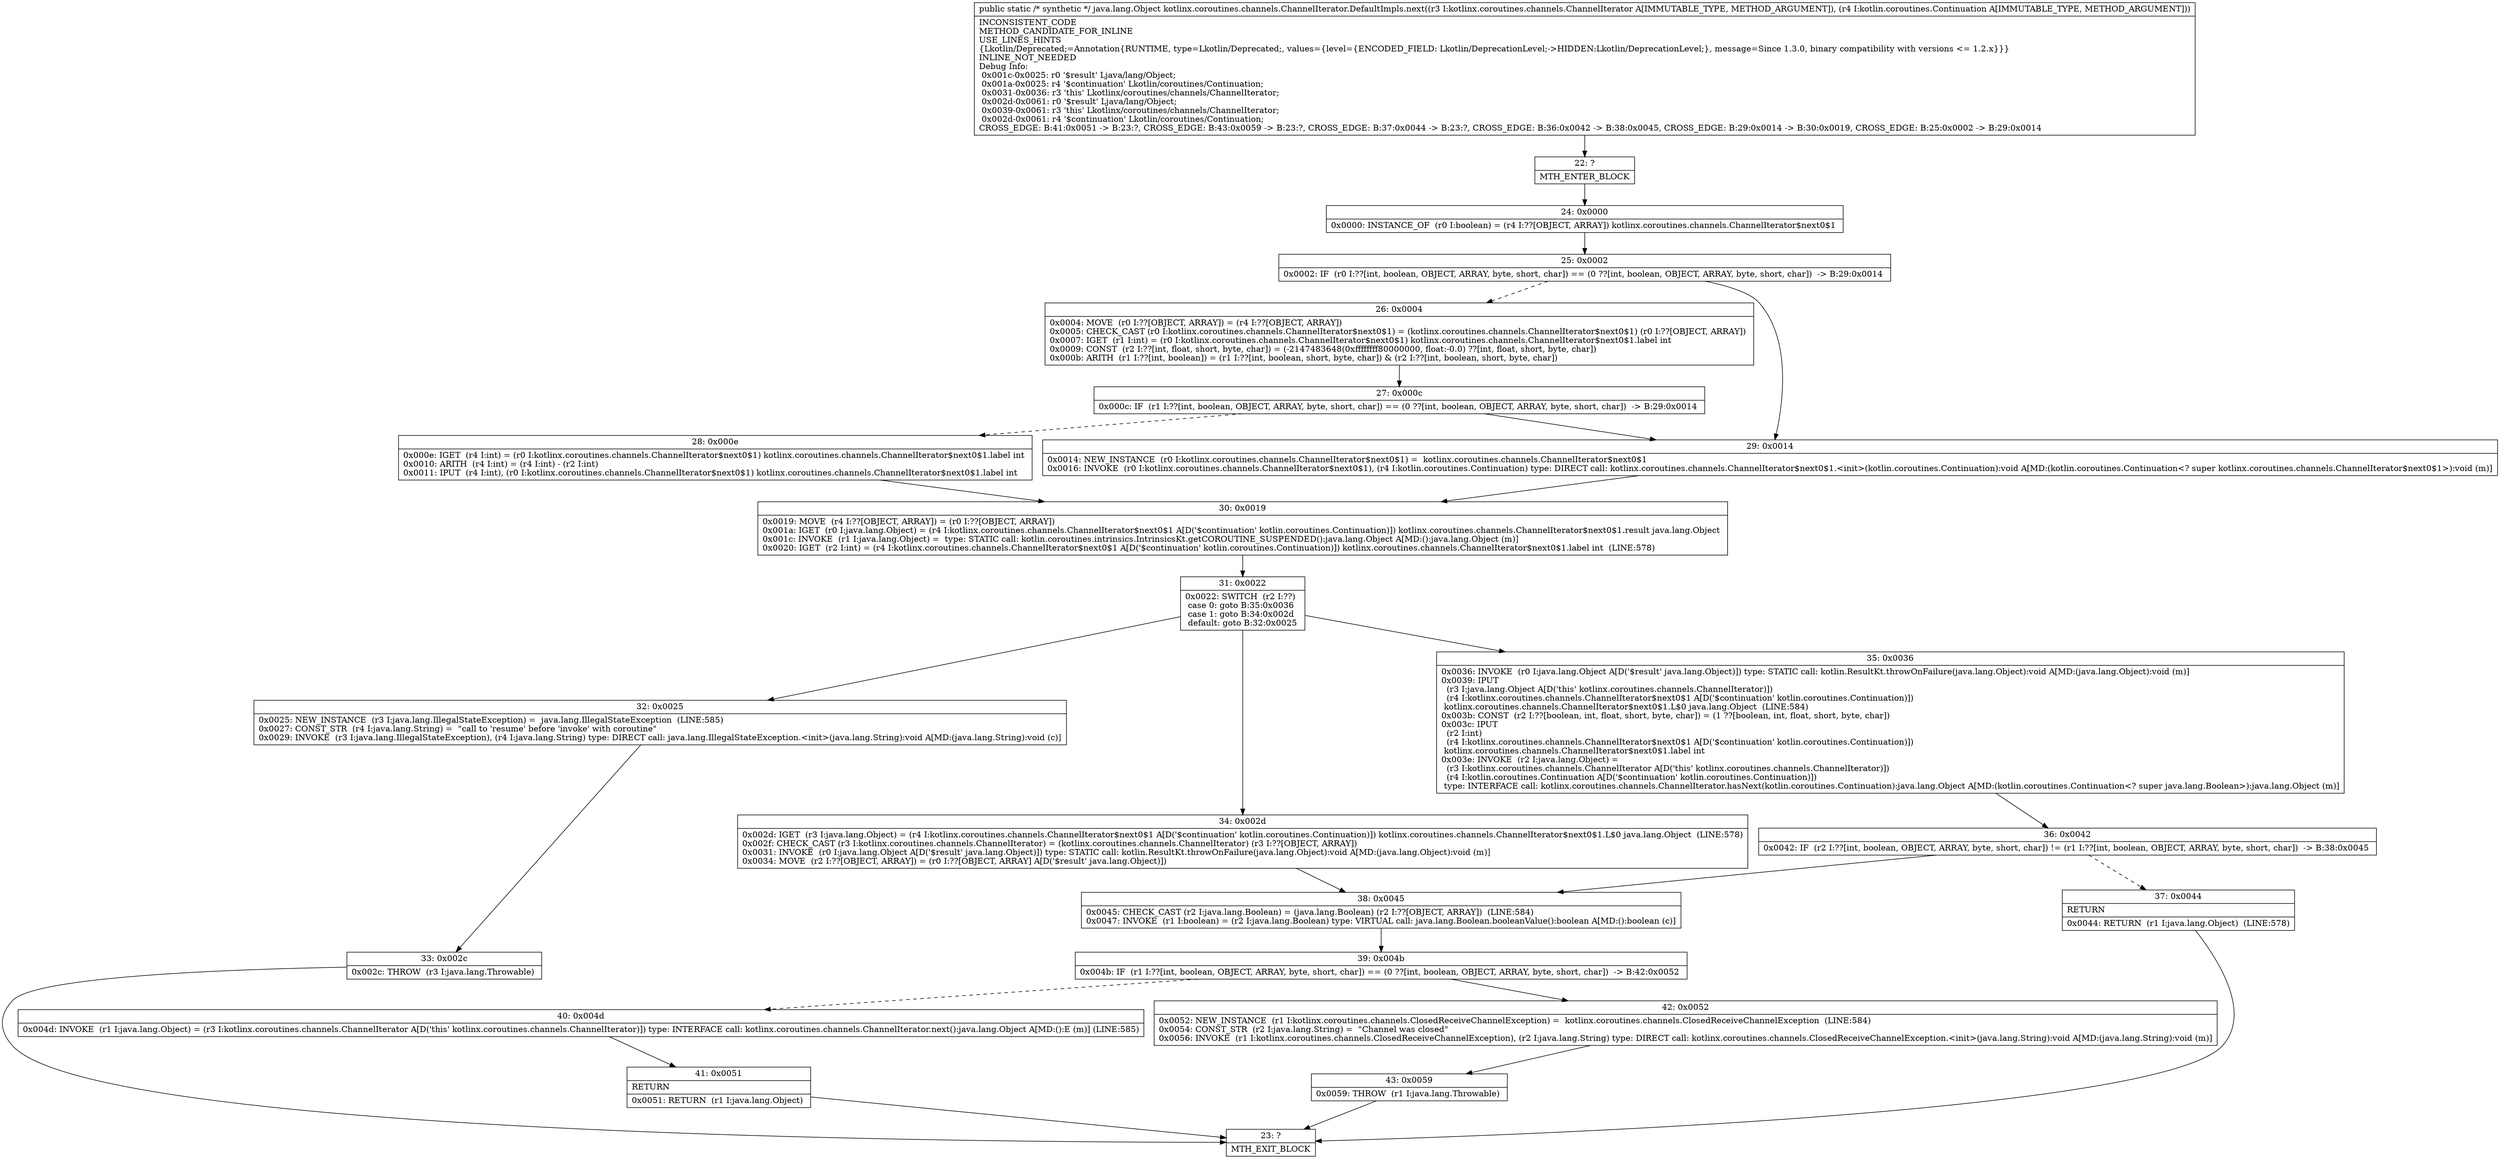 digraph "CFG forkotlinx.coroutines.channels.ChannelIterator.DefaultImpls.next(Lkotlinx\/coroutines\/channels\/ChannelIterator;Lkotlin\/coroutines\/Continuation;)Ljava\/lang\/Object;" {
Node_22 [shape=record,label="{22\:\ ?|MTH_ENTER_BLOCK\l}"];
Node_24 [shape=record,label="{24\:\ 0x0000|0x0000: INSTANCE_OF  (r0 I:boolean) = (r4 I:??[OBJECT, ARRAY]) kotlinx.coroutines.channels.ChannelIterator$next0$1 \l}"];
Node_25 [shape=record,label="{25\:\ 0x0002|0x0002: IF  (r0 I:??[int, boolean, OBJECT, ARRAY, byte, short, char]) == (0 ??[int, boolean, OBJECT, ARRAY, byte, short, char])  \-\> B:29:0x0014 \l}"];
Node_26 [shape=record,label="{26\:\ 0x0004|0x0004: MOVE  (r0 I:??[OBJECT, ARRAY]) = (r4 I:??[OBJECT, ARRAY]) \l0x0005: CHECK_CAST (r0 I:kotlinx.coroutines.channels.ChannelIterator$next0$1) = (kotlinx.coroutines.channels.ChannelIterator$next0$1) (r0 I:??[OBJECT, ARRAY]) \l0x0007: IGET  (r1 I:int) = (r0 I:kotlinx.coroutines.channels.ChannelIterator$next0$1) kotlinx.coroutines.channels.ChannelIterator$next0$1.label int \l0x0009: CONST  (r2 I:??[int, float, short, byte, char]) = (\-2147483648(0xffffffff80000000, float:\-0.0) ??[int, float, short, byte, char]) \l0x000b: ARITH  (r1 I:??[int, boolean]) = (r1 I:??[int, boolean, short, byte, char]) & (r2 I:??[int, boolean, short, byte, char]) \l}"];
Node_27 [shape=record,label="{27\:\ 0x000c|0x000c: IF  (r1 I:??[int, boolean, OBJECT, ARRAY, byte, short, char]) == (0 ??[int, boolean, OBJECT, ARRAY, byte, short, char])  \-\> B:29:0x0014 \l}"];
Node_28 [shape=record,label="{28\:\ 0x000e|0x000e: IGET  (r4 I:int) = (r0 I:kotlinx.coroutines.channels.ChannelIterator$next0$1) kotlinx.coroutines.channels.ChannelIterator$next0$1.label int \l0x0010: ARITH  (r4 I:int) = (r4 I:int) \- (r2 I:int) \l0x0011: IPUT  (r4 I:int), (r0 I:kotlinx.coroutines.channels.ChannelIterator$next0$1) kotlinx.coroutines.channels.ChannelIterator$next0$1.label int \l}"];
Node_30 [shape=record,label="{30\:\ 0x0019|0x0019: MOVE  (r4 I:??[OBJECT, ARRAY]) = (r0 I:??[OBJECT, ARRAY]) \l0x001a: IGET  (r0 I:java.lang.Object) = (r4 I:kotlinx.coroutines.channels.ChannelIterator$next0$1 A[D('$continuation' kotlin.coroutines.Continuation)]) kotlinx.coroutines.channels.ChannelIterator$next0$1.result java.lang.Object \l0x001c: INVOKE  (r1 I:java.lang.Object) =  type: STATIC call: kotlin.coroutines.intrinsics.IntrinsicsKt.getCOROUTINE_SUSPENDED():java.lang.Object A[MD:():java.lang.Object (m)]\l0x0020: IGET  (r2 I:int) = (r4 I:kotlinx.coroutines.channels.ChannelIterator$next0$1 A[D('$continuation' kotlin.coroutines.Continuation)]) kotlinx.coroutines.channels.ChannelIterator$next0$1.label int  (LINE:578)\l}"];
Node_31 [shape=record,label="{31\:\ 0x0022|0x0022: SWITCH  (r2 I:??)\l case 0: goto B:35:0x0036\l case 1: goto B:34:0x002d\l default: goto B:32:0x0025 \l}"];
Node_32 [shape=record,label="{32\:\ 0x0025|0x0025: NEW_INSTANCE  (r3 I:java.lang.IllegalStateException) =  java.lang.IllegalStateException  (LINE:585)\l0x0027: CONST_STR  (r4 I:java.lang.String) =  \"call to 'resume' before 'invoke' with coroutine\" \l0x0029: INVOKE  (r3 I:java.lang.IllegalStateException), (r4 I:java.lang.String) type: DIRECT call: java.lang.IllegalStateException.\<init\>(java.lang.String):void A[MD:(java.lang.String):void (c)]\l}"];
Node_33 [shape=record,label="{33\:\ 0x002c|0x002c: THROW  (r3 I:java.lang.Throwable) \l}"];
Node_23 [shape=record,label="{23\:\ ?|MTH_EXIT_BLOCK\l}"];
Node_34 [shape=record,label="{34\:\ 0x002d|0x002d: IGET  (r3 I:java.lang.Object) = (r4 I:kotlinx.coroutines.channels.ChannelIterator$next0$1 A[D('$continuation' kotlin.coroutines.Continuation)]) kotlinx.coroutines.channels.ChannelIterator$next0$1.L$0 java.lang.Object  (LINE:578)\l0x002f: CHECK_CAST (r3 I:kotlinx.coroutines.channels.ChannelIterator) = (kotlinx.coroutines.channels.ChannelIterator) (r3 I:??[OBJECT, ARRAY]) \l0x0031: INVOKE  (r0 I:java.lang.Object A[D('$result' java.lang.Object)]) type: STATIC call: kotlin.ResultKt.throwOnFailure(java.lang.Object):void A[MD:(java.lang.Object):void (m)]\l0x0034: MOVE  (r2 I:??[OBJECT, ARRAY]) = (r0 I:??[OBJECT, ARRAY] A[D('$result' java.lang.Object)]) \l}"];
Node_38 [shape=record,label="{38\:\ 0x0045|0x0045: CHECK_CAST (r2 I:java.lang.Boolean) = (java.lang.Boolean) (r2 I:??[OBJECT, ARRAY])  (LINE:584)\l0x0047: INVOKE  (r1 I:boolean) = (r2 I:java.lang.Boolean) type: VIRTUAL call: java.lang.Boolean.booleanValue():boolean A[MD:():boolean (c)]\l}"];
Node_39 [shape=record,label="{39\:\ 0x004b|0x004b: IF  (r1 I:??[int, boolean, OBJECT, ARRAY, byte, short, char]) == (0 ??[int, boolean, OBJECT, ARRAY, byte, short, char])  \-\> B:42:0x0052 \l}"];
Node_40 [shape=record,label="{40\:\ 0x004d|0x004d: INVOKE  (r1 I:java.lang.Object) = (r3 I:kotlinx.coroutines.channels.ChannelIterator A[D('this' kotlinx.coroutines.channels.ChannelIterator)]) type: INTERFACE call: kotlinx.coroutines.channels.ChannelIterator.next():java.lang.Object A[MD:():E (m)] (LINE:585)\l}"];
Node_41 [shape=record,label="{41\:\ 0x0051|RETURN\l|0x0051: RETURN  (r1 I:java.lang.Object) \l}"];
Node_42 [shape=record,label="{42\:\ 0x0052|0x0052: NEW_INSTANCE  (r1 I:kotlinx.coroutines.channels.ClosedReceiveChannelException) =  kotlinx.coroutines.channels.ClosedReceiveChannelException  (LINE:584)\l0x0054: CONST_STR  (r2 I:java.lang.String) =  \"Channel was closed\" \l0x0056: INVOKE  (r1 I:kotlinx.coroutines.channels.ClosedReceiveChannelException), (r2 I:java.lang.String) type: DIRECT call: kotlinx.coroutines.channels.ClosedReceiveChannelException.\<init\>(java.lang.String):void A[MD:(java.lang.String):void (m)]\l}"];
Node_43 [shape=record,label="{43\:\ 0x0059|0x0059: THROW  (r1 I:java.lang.Throwable) \l}"];
Node_35 [shape=record,label="{35\:\ 0x0036|0x0036: INVOKE  (r0 I:java.lang.Object A[D('$result' java.lang.Object)]) type: STATIC call: kotlin.ResultKt.throwOnFailure(java.lang.Object):void A[MD:(java.lang.Object):void (m)]\l0x0039: IPUT  \l  (r3 I:java.lang.Object A[D('this' kotlinx.coroutines.channels.ChannelIterator)])\l  (r4 I:kotlinx.coroutines.channels.ChannelIterator$next0$1 A[D('$continuation' kotlin.coroutines.Continuation)])\l kotlinx.coroutines.channels.ChannelIterator$next0$1.L$0 java.lang.Object  (LINE:584)\l0x003b: CONST  (r2 I:??[boolean, int, float, short, byte, char]) = (1 ??[boolean, int, float, short, byte, char]) \l0x003c: IPUT  \l  (r2 I:int)\l  (r4 I:kotlinx.coroutines.channels.ChannelIterator$next0$1 A[D('$continuation' kotlin.coroutines.Continuation)])\l kotlinx.coroutines.channels.ChannelIterator$next0$1.label int \l0x003e: INVOKE  (r2 I:java.lang.Object) = \l  (r3 I:kotlinx.coroutines.channels.ChannelIterator A[D('this' kotlinx.coroutines.channels.ChannelIterator)])\l  (r4 I:kotlin.coroutines.Continuation A[D('$continuation' kotlin.coroutines.Continuation)])\l type: INTERFACE call: kotlinx.coroutines.channels.ChannelIterator.hasNext(kotlin.coroutines.Continuation):java.lang.Object A[MD:(kotlin.coroutines.Continuation\<? super java.lang.Boolean\>):java.lang.Object (m)]\l}"];
Node_36 [shape=record,label="{36\:\ 0x0042|0x0042: IF  (r2 I:??[int, boolean, OBJECT, ARRAY, byte, short, char]) != (r1 I:??[int, boolean, OBJECT, ARRAY, byte, short, char])  \-\> B:38:0x0045 \l}"];
Node_37 [shape=record,label="{37\:\ 0x0044|RETURN\l|0x0044: RETURN  (r1 I:java.lang.Object)  (LINE:578)\l}"];
Node_29 [shape=record,label="{29\:\ 0x0014|0x0014: NEW_INSTANCE  (r0 I:kotlinx.coroutines.channels.ChannelIterator$next0$1) =  kotlinx.coroutines.channels.ChannelIterator$next0$1 \l0x0016: INVOKE  (r0 I:kotlinx.coroutines.channels.ChannelIterator$next0$1), (r4 I:kotlin.coroutines.Continuation) type: DIRECT call: kotlinx.coroutines.channels.ChannelIterator$next0$1.\<init\>(kotlin.coroutines.Continuation):void A[MD:(kotlin.coroutines.Continuation\<? super kotlinx.coroutines.channels.ChannelIterator$next0$1\>):void (m)]\l}"];
MethodNode[shape=record,label="{public static \/* synthetic *\/ java.lang.Object kotlinx.coroutines.channels.ChannelIterator.DefaultImpls.next((r3 I:kotlinx.coroutines.channels.ChannelIterator A[IMMUTABLE_TYPE, METHOD_ARGUMENT]), (r4 I:kotlin.coroutines.Continuation A[IMMUTABLE_TYPE, METHOD_ARGUMENT]))  | INCONSISTENT_CODE\lMETHOD_CANDIDATE_FOR_INLINE\lUSE_LINES_HINTS\l\{Lkotlin\/Deprecated;=Annotation\{RUNTIME, type=Lkotlin\/Deprecated;, values=\{level=\{ENCODED_FIELD: Lkotlin\/DeprecationLevel;\-\>HIDDEN:Lkotlin\/DeprecationLevel;\}, message=Since 1.3.0, binary compatibility with versions \<= 1.2.x\}\}\}\lINLINE_NOT_NEEDED\lDebug Info:\l  0x001c\-0x0025: r0 '$result' Ljava\/lang\/Object;\l  0x001a\-0x0025: r4 '$continuation' Lkotlin\/coroutines\/Continuation;\l  0x0031\-0x0036: r3 'this' Lkotlinx\/coroutines\/channels\/ChannelIterator;\l  0x002d\-0x0061: r0 '$result' Ljava\/lang\/Object;\l  0x0039\-0x0061: r3 'this' Lkotlinx\/coroutines\/channels\/ChannelIterator;\l  0x002d\-0x0061: r4 '$continuation' Lkotlin\/coroutines\/Continuation;\lCROSS_EDGE: B:41:0x0051 \-\> B:23:?, CROSS_EDGE: B:43:0x0059 \-\> B:23:?, CROSS_EDGE: B:37:0x0044 \-\> B:23:?, CROSS_EDGE: B:36:0x0042 \-\> B:38:0x0045, CROSS_EDGE: B:29:0x0014 \-\> B:30:0x0019, CROSS_EDGE: B:25:0x0002 \-\> B:29:0x0014\l}"];
MethodNode -> Node_22;Node_22 -> Node_24;
Node_24 -> Node_25;
Node_25 -> Node_26[style=dashed];
Node_25 -> Node_29;
Node_26 -> Node_27;
Node_27 -> Node_28[style=dashed];
Node_27 -> Node_29;
Node_28 -> Node_30;
Node_30 -> Node_31;
Node_31 -> Node_32;
Node_31 -> Node_34;
Node_31 -> Node_35;
Node_32 -> Node_33;
Node_33 -> Node_23;
Node_34 -> Node_38;
Node_38 -> Node_39;
Node_39 -> Node_40[style=dashed];
Node_39 -> Node_42;
Node_40 -> Node_41;
Node_41 -> Node_23;
Node_42 -> Node_43;
Node_43 -> Node_23;
Node_35 -> Node_36;
Node_36 -> Node_37[style=dashed];
Node_36 -> Node_38;
Node_37 -> Node_23;
Node_29 -> Node_30;
}

